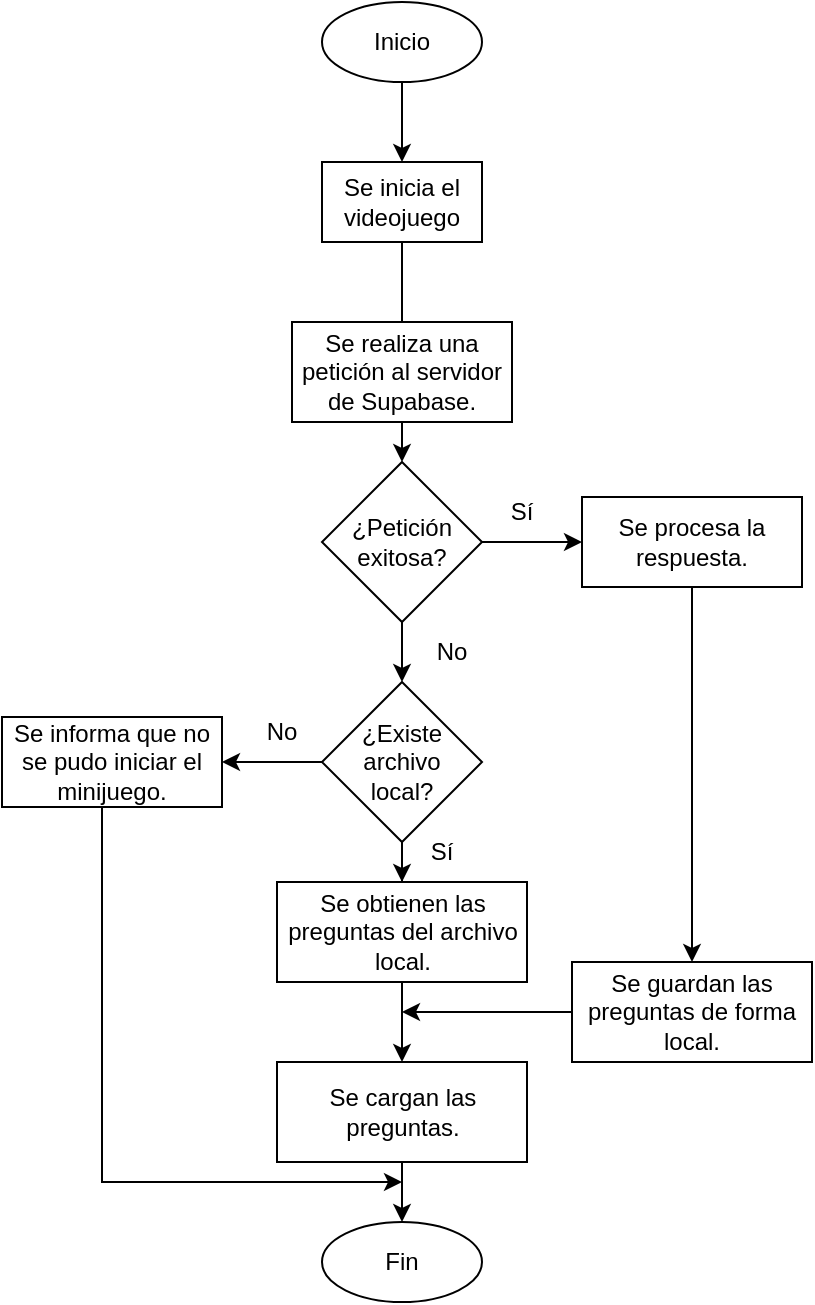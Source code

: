 <mxfile version="20.5.3" type="device"><diagram id="4Zhj9jWOIIc65E8-umt8" name="Página-1"><mxGraphModel dx="1056" dy="592" grid="1" gridSize="10" guides="1" tooltips="1" connect="1" arrows="1" fold="1" page="1" pageScale="1" pageWidth="827" pageHeight="1169" math="0" shadow="0"><root><mxCell id="0"/><mxCell id="1" parent="0"/><mxCell id="YrnPd2qLGK5o5t-X-rrs-15" value="" style="edgeStyle=orthogonalEdgeStyle;rounded=0;orthogonalLoop=1;jettySize=auto;html=1;" edge="1" parent="1" source="YrnPd2qLGK5o5t-X-rrs-1" target="YrnPd2qLGK5o5t-X-rrs-2"><mxGeometry relative="1" as="geometry"/></mxCell><mxCell id="YrnPd2qLGK5o5t-X-rrs-1" value="Inicio" style="ellipse;whiteSpace=wrap;html=1;" vertex="1" parent="1"><mxGeometry x="440" y="240" width="80" height="40" as="geometry"/></mxCell><mxCell id="YrnPd2qLGK5o5t-X-rrs-16" value="" style="edgeStyle=orthogonalEdgeStyle;rounded=0;orthogonalLoop=1;jettySize=auto;html=1;" edge="1" parent="1" source="YrnPd2qLGK5o5t-X-rrs-2" target="YrnPd2qLGK5o5t-X-rrs-5"><mxGeometry relative="1" as="geometry"/></mxCell><mxCell id="YrnPd2qLGK5o5t-X-rrs-2" value="Se inicia el videojuego" style="rounded=0;whiteSpace=wrap;html=1;" vertex="1" parent="1"><mxGeometry x="440" y="320" width="80" height="40" as="geometry"/></mxCell><mxCell id="YrnPd2qLGK5o5t-X-rrs-3" value="Se realiza una petición al servidor de Supabase." style="rounded=0;whiteSpace=wrap;html=1;" vertex="1" parent="1"><mxGeometry x="425" y="400" width="110" height="50" as="geometry"/></mxCell><mxCell id="YrnPd2qLGK5o5t-X-rrs-17" value="" style="edgeStyle=orthogonalEdgeStyle;rounded=0;orthogonalLoop=1;jettySize=auto;html=1;" edge="1" parent="1" source="YrnPd2qLGK5o5t-X-rrs-5" target="YrnPd2qLGK5o5t-X-rrs-6"><mxGeometry relative="1" as="geometry"/></mxCell><mxCell id="YrnPd2qLGK5o5t-X-rrs-21" value="" style="edgeStyle=orthogonalEdgeStyle;rounded=0;orthogonalLoop=1;jettySize=auto;html=1;" edge="1" parent="1" source="YrnPd2qLGK5o5t-X-rrs-5" target="YrnPd2qLGK5o5t-X-rrs-12"><mxGeometry relative="1" as="geometry"/></mxCell><mxCell id="YrnPd2qLGK5o5t-X-rrs-5" value="¿Petición exitosa?" style="rhombus;whiteSpace=wrap;html=1;" vertex="1" parent="1"><mxGeometry x="440" y="470" width="80" height="80" as="geometry"/></mxCell><mxCell id="YrnPd2qLGK5o5t-X-rrs-18" value="" style="edgeStyle=orthogonalEdgeStyle;rounded=0;orthogonalLoop=1;jettySize=auto;html=1;" edge="1" parent="1" source="YrnPd2qLGK5o5t-X-rrs-6" target="YrnPd2qLGK5o5t-X-rrs-7"><mxGeometry relative="1" as="geometry"/></mxCell><mxCell id="YrnPd2qLGK5o5t-X-rrs-6" value="Se procesa la respuesta." style="rounded=0;whiteSpace=wrap;html=1;" vertex="1" parent="1"><mxGeometry x="570" y="487.5" width="110" height="45" as="geometry"/></mxCell><mxCell id="YrnPd2qLGK5o5t-X-rrs-23" style="edgeStyle=orthogonalEdgeStyle;rounded=0;orthogonalLoop=1;jettySize=auto;html=1;" edge="1" parent="1" source="YrnPd2qLGK5o5t-X-rrs-7"><mxGeometry relative="1" as="geometry"><mxPoint x="480" y="745" as="targetPoint"/></mxGeometry></mxCell><mxCell id="YrnPd2qLGK5o5t-X-rrs-7" value="Se guardan las preguntas de forma local." style="rounded=0;whiteSpace=wrap;html=1;" vertex="1" parent="1"><mxGeometry x="565" y="720" width="120" height="50" as="geometry"/></mxCell><mxCell id="YrnPd2qLGK5o5t-X-rrs-22" value="" style="edgeStyle=orthogonalEdgeStyle;rounded=0;orthogonalLoop=1;jettySize=auto;html=1;" edge="1" parent="1" source="YrnPd2qLGK5o5t-X-rrs-8" target="YrnPd2qLGK5o5t-X-rrs-11"><mxGeometry relative="1" as="geometry"/></mxCell><mxCell id="YrnPd2qLGK5o5t-X-rrs-8" value="Se obtienen las preguntas del archivo local." style="rounded=0;whiteSpace=wrap;html=1;" vertex="1" parent="1"><mxGeometry x="417.5" y="680" width="125" height="50" as="geometry"/></mxCell><mxCell id="YrnPd2qLGK5o5t-X-rrs-24" value="" style="edgeStyle=orthogonalEdgeStyle;rounded=0;orthogonalLoop=1;jettySize=auto;html=1;" edge="1" parent="1" source="YrnPd2qLGK5o5t-X-rrs-11" target="YrnPd2qLGK5o5t-X-rrs-14"><mxGeometry relative="1" as="geometry"/></mxCell><mxCell id="YrnPd2qLGK5o5t-X-rrs-11" value="Se cargan las preguntas." style="rounded=0;whiteSpace=wrap;html=1;" vertex="1" parent="1"><mxGeometry x="417.5" y="770" width="125" height="50" as="geometry"/></mxCell><mxCell id="YrnPd2qLGK5o5t-X-rrs-19" value="" style="edgeStyle=orthogonalEdgeStyle;rounded=0;orthogonalLoop=1;jettySize=auto;html=1;" edge="1" parent="1" source="YrnPd2qLGK5o5t-X-rrs-12" target="YrnPd2qLGK5o5t-X-rrs-8"><mxGeometry relative="1" as="geometry"/></mxCell><mxCell id="YrnPd2qLGK5o5t-X-rrs-27" value="" style="edgeStyle=orthogonalEdgeStyle;rounded=0;orthogonalLoop=1;jettySize=auto;html=1;" edge="1" parent="1" source="YrnPd2qLGK5o5t-X-rrs-12" target="YrnPd2qLGK5o5t-X-rrs-26"><mxGeometry relative="1" as="geometry"/></mxCell><mxCell id="YrnPd2qLGK5o5t-X-rrs-12" value="¿Existe archivo &lt;br&gt;local?" style="rhombus;whiteSpace=wrap;html=1;" vertex="1" parent="1"><mxGeometry x="440" y="580" width="80" height="80" as="geometry"/></mxCell><mxCell id="YrnPd2qLGK5o5t-X-rrs-14" value="Fin" style="ellipse;whiteSpace=wrap;html=1;" vertex="1" parent="1"><mxGeometry x="440" y="850" width="80" height="40" as="geometry"/></mxCell><mxCell id="YrnPd2qLGK5o5t-X-rrs-28" style="edgeStyle=orthogonalEdgeStyle;rounded=0;orthogonalLoop=1;jettySize=auto;html=1;" edge="1" parent="1" source="YrnPd2qLGK5o5t-X-rrs-26"><mxGeometry relative="1" as="geometry"><mxPoint x="480" y="830" as="targetPoint"/><Array as="points"><mxPoint x="330" y="830"/></Array></mxGeometry></mxCell><mxCell id="YrnPd2qLGK5o5t-X-rrs-26" value="Se informa que no se pudo iniciar el minijuego." style="rounded=0;whiteSpace=wrap;html=1;" vertex="1" parent="1"><mxGeometry x="280" y="597.5" width="110" height="45" as="geometry"/></mxCell><mxCell id="YrnPd2qLGK5o5t-X-rrs-29" value="Sí" style="text;html=1;strokeColor=none;fillColor=none;align=center;verticalAlign=middle;whiteSpace=wrap;rounded=0;" vertex="1" parent="1"><mxGeometry x="510" y="480" width="60" height="30" as="geometry"/></mxCell><mxCell id="YrnPd2qLGK5o5t-X-rrs-30" value="No" style="text;html=1;strokeColor=none;fillColor=none;align=center;verticalAlign=middle;whiteSpace=wrap;rounded=0;" vertex="1" parent="1"><mxGeometry x="475" y="550" width="60" height="30" as="geometry"/></mxCell><mxCell id="YrnPd2qLGK5o5t-X-rrs-31" value="No" style="text;html=1;strokeColor=none;fillColor=none;align=center;verticalAlign=middle;whiteSpace=wrap;rounded=0;" vertex="1" parent="1"><mxGeometry x="390" y="590" width="60" height="30" as="geometry"/></mxCell><mxCell id="YrnPd2qLGK5o5t-X-rrs-32" value="Sí" style="text;html=1;strokeColor=none;fillColor=none;align=center;verticalAlign=middle;whiteSpace=wrap;rounded=0;" vertex="1" parent="1"><mxGeometry x="470" y="650" width="60" height="30" as="geometry"/></mxCell></root></mxGraphModel></diagram></mxfile>